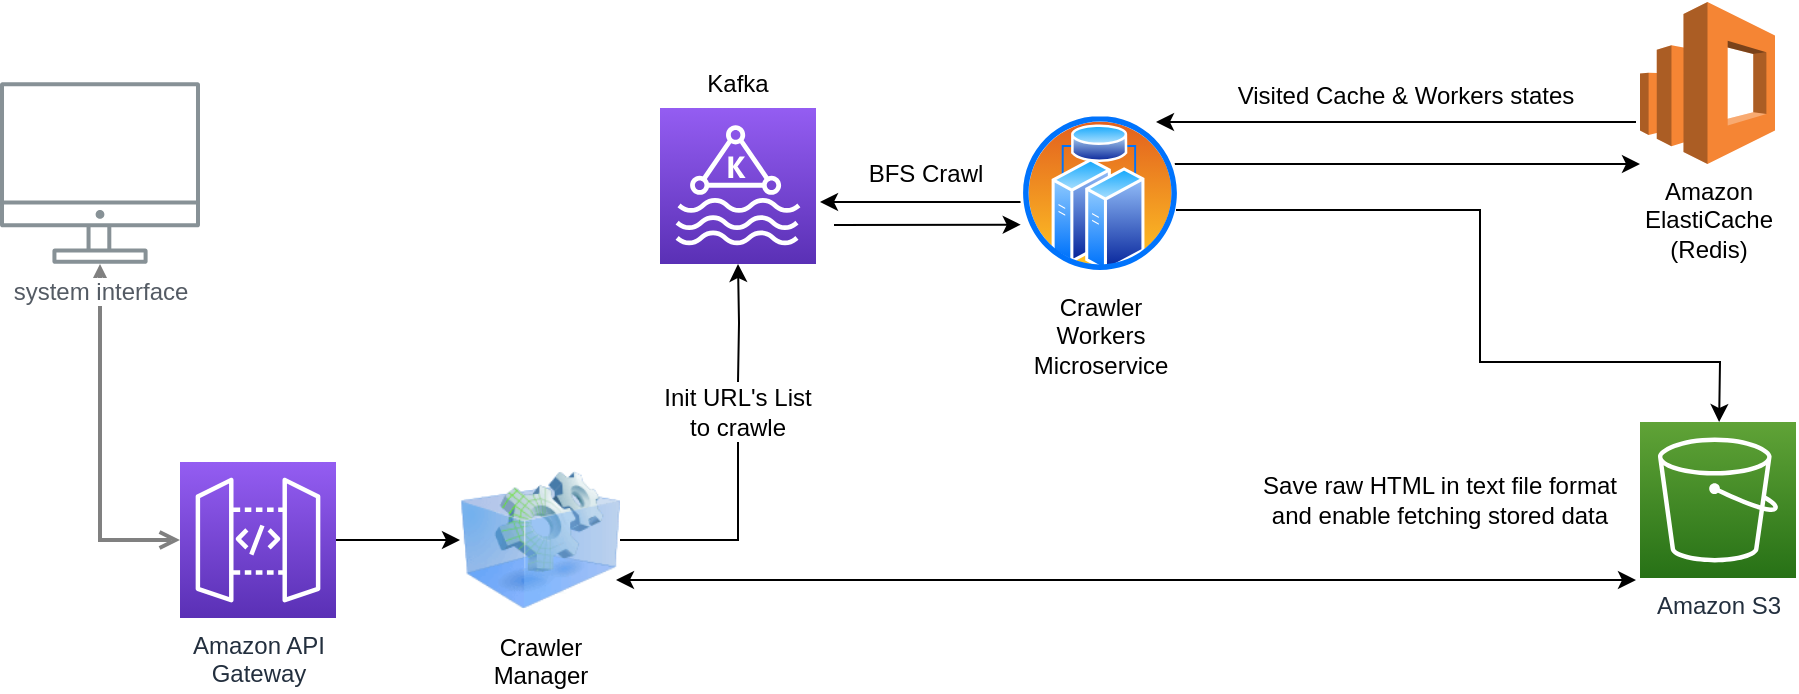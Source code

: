 <mxfile version="21.6.2" type="device">
  <diagram id="Ht1M8jgEwFfnCIfOTk4-" name="Page-1">
    <mxGraphModel dx="1808" dy="680" grid="1" gridSize="10" guides="1" tooltips="1" connect="1" arrows="1" fold="1" page="1" pageScale="1" pageWidth="1169" pageHeight="827" math="0" shadow="0">
      <root>
        <mxCell id="0" />
        <mxCell id="1" parent="0" />
        <mxCell id="UEzPUAAOIrF-is8g5C7q-127" style="edgeStyle=orthogonalEdgeStyle;rounded=0;orthogonalLoop=1;jettySize=auto;html=1;startArrow=open;startFill=0;endArrow=open;endFill=0;strokeWidth=2;strokeColor=#808080;" parent="1" source="UEzPUAAOIrF-is8g5C7q-114" target="UEzPUAAOIrF-is8g5C7q-109" edge="1">
          <mxGeometry relative="1" as="geometry">
            <Array as="points">
              <mxPoint x="110" y="180" />
              <mxPoint x="110" y="180" />
            </Array>
            <mxPoint x="380.285" y="121.5" as="sourcePoint" />
            <mxPoint x="230" y="148" as="targetPoint" />
          </mxGeometry>
        </mxCell>
        <mxCell id="UEzPUAAOIrF-is8g5C7q-109" value="system interface" style="outlineConnect=0;gradientColor=none;fontColor=#545B64;strokeColor=none;fillColor=#879196;dashed=0;verticalLabelPosition=bottom;verticalAlign=top;align=center;html=1;fontSize=12;fontStyle=0;aspect=fixed;shape=mxgraph.aws4.illustration_desktop;pointerEvents=1;labelBackgroundColor=#ffffff;" parent="1" vertex="1">
          <mxGeometry x="60" y="60" width="100" height="91" as="geometry" />
        </mxCell>
        <mxCell id="ILdBkcocvkYsyWNwg7cA-56" value="" style="edgeStyle=orthogonalEdgeStyle;rounded=0;orthogonalLoop=1;jettySize=auto;html=1;" edge="1" parent="1" source="UEzPUAAOIrF-is8g5C7q-114" target="ILdBkcocvkYsyWNwg7cA-19">
          <mxGeometry relative="1" as="geometry" />
        </mxCell>
        <mxCell id="UEzPUAAOIrF-is8g5C7q-114" value="Amazon API&lt;br&gt;Gateway&lt;br&gt;" style="outlineConnect=0;fontColor=#232F3E;gradientColor=#945DF2;gradientDirection=north;fillColor=#5A30B5;strokeColor=#ffffff;dashed=0;verticalLabelPosition=bottom;verticalAlign=top;align=center;html=1;fontSize=12;fontStyle=0;aspect=fixed;shape=mxgraph.aws4.resourceIcon;resIcon=mxgraph.aws4.api_gateway;labelBackgroundColor=#ffffff;" parent="1" vertex="1">
          <mxGeometry x="150" y="250" width="78" height="78" as="geometry" />
        </mxCell>
        <mxCell id="UEzPUAAOIrF-is8g5C7q-116" value="Amazon S3" style="outlineConnect=0;fontColor=#232F3E;gradientColor=#60A337;gradientDirection=north;fillColor=#277116;strokeColor=#ffffff;dashed=0;verticalLabelPosition=bottom;verticalAlign=top;align=center;html=1;fontSize=12;fontStyle=0;aspect=fixed;shape=mxgraph.aws4.resourceIcon;resIcon=mxgraph.aws4.s3;labelBackgroundColor=#ffffff;" parent="1" vertex="1">
          <mxGeometry x="880.0" y="230" width="78" height="78" as="geometry" />
        </mxCell>
        <mxCell id="ILdBkcocvkYsyWNwg7cA-7" value="Amazon&lt;br&gt;ElastiCache&lt;br&gt;(Redis)" style="outlineConnect=0;dashed=0;verticalLabelPosition=bottom;verticalAlign=top;align=center;html=1;shape=mxgraph.aws3.elasticsearch_service;fillColor=#F58534;gradientColor=none;" vertex="1" parent="1">
          <mxGeometry x="880" y="20" width="67.5" height="81" as="geometry" />
        </mxCell>
        <mxCell id="ILdBkcocvkYsyWNwg7cA-18" value="" style="sketch=0;points=[[0,0,0],[0.25,0,0],[0.5,0,0],[0.75,0,0],[1,0,0],[0,1,0],[0.25,1,0],[0.5,1,0],[0.75,1,0],[1,1,0],[0,0.25,0],[0,0.5,0],[0,0.75,0],[1,0.25,0],[1,0.5,0],[1,0.75,0]];outlineConnect=0;fontColor=#232F3E;gradientColor=#945DF2;gradientDirection=north;fillColor=#5A30B5;strokeColor=#ffffff;dashed=0;verticalLabelPosition=bottom;verticalAlign=top;align=center;html=1;fontSize=12;fontStyle=0;aspect=fixed;shape=mxgraph.aws4.resourceIcon;resIcon=mxgraph.aws4.managed_streaming_for_kafka;" vertex="1" parent="1">
          <mxGeometry x="390" y="73" width="78" height="78" as="geometry" />
        </mxCell>
        <mxCell id="ILdBkcocvkYsyWNwg7cA-59" value="" style="edgeStyle=orthogonalEdgeStyle;rounded=0;orthogonalLoop=1;jettySize=auto;html=1;entryX=0.5;entryY=1;entryDx=0;entryDy=0;endArrow=none;endFill=0;" edge="1" parent="1" source="ILdBkcocvkYsyWNwg7cA-19" target="ILdBkcocvkYsyWNwg7cA-23">
          <mxGeometry relative="1" as="geometry">
            <mxPoint x="450" y="289" as="targetPoint" />
          </mxGeometry>
        </mxCell>
        <mxCell id="ILdBkcocvkYsyWNwg7cA-19" value="Crawler&lt;br&gt;Manager" style="image;html=1;image=img/lib/clip_art/computers/Virtual_Application_128x128.png" vertex="1" parent="1">
          <mxGeometry x="290" y="249" width="80" height="80" as="geometry" />
        </mxCell>
        <mxCell id="ILdBkcocvkYsyWNwg7cA-57" value="" style="edgeStyle=orthogonalEdgeStyle;rounded=0;orthogonalLoop=1;jettySize=auto;html=1;" edge="1" parent="1" target="ILdBkcocvkYsyWNwg7cA-18">
          <mxGeometry relative="1" as="geometry">
            <mxPoint x="429" y="210" as="sourcePoint" />
          </mxGeometry>
        </mxCell>
        <mxCell id="ILdBkcocvkYsyWNwg7cA-23" value="Init URL&#39;s List to crawle" style="text;html=1;strokeColor=none;fillColor=none;align=center;verticalAlign=middle;whiteSpace=wrap;rounded=0;" vertex="1" parent="1">
          <mxGeometry x="389" y="210" width="80" height="30" as="geometry" />
        </mxCell>
        <mxCell id="ILdBkcocvkYsyWNwg7cA-26" value="" style="endArrow=classic;startArrow=classic;html=1;rounded=0;entryX=0;entryY=0.5;entryDx=0;entryDy=0;" edge="1" parent="1">
          <mxGeometry width="50" height="50" relative="1" as="geometry">
            <mxPoint x="470" y="120" as="sourcePoint" />
            <mxPoint x="585" y="120" as="targetPoint" />
          </mxGeometry>
        </mxCell>
        <mxCell id="ILdBkcocvkYsyWNwg7cA-27" value="BFS Crawl" style="text;html=1;strokeColor=none;fillColor=none;align=center;verticalAlign=middle;whiteSpace=wrap;rounded=0;" vertex="1" parent="1">
          <mxGeometry x="463" y="90.5" width="120" height="30" as="geometry" />
        </mxCell>
        <mxCell id="ILdBkcocvkYsyWNwg7cA-29" value="Visited Cache &amp;amp; Workers states" style="text;html=1;strokeColor=none;fillColor=none;align=center;verticalAlign=middle;whiteSpace=wrap;rounded=0;" vertex="1" parent="1">
          <mxGeometry x="673" y="52" width="180" height="30" as="geometry" />
        </mxCell>
        <mxCell id="ILdBkcocvkYsyWNwg7cA-49" value="" style="edgeStyle=orthogonalEdgeStyle;rounded=0;orthogonalLoop=1;jettySize=auto;html=1;" edge="1" parent="1" source="ILdBkcocvkYsyWNwg7cA-47" target="ILdBkcocvkYsyWNwg7cA-7">
          <mxGeometry relative="1" as="geometry">
            <mxPoint x="914" y="100" as="targetPoint" />
            <Array as="points">
              <mxPoint x="625" y="100" />
            </Array>
          </mxGeometry>
        </mxCell>
        <mxCell id="ILdBkcocvkYsyWNwg7cA-47" value="Crawler&lt;br&gt;Workers&lt;br&gt;Microservice" style="image;aspect=fixed;perimeter=ellipsePerimeter;html=1;align=center;shadow=0;dashed=0;spacingTop=3;image=img/lib/active_directory/cluster_server.svg;" vertex="1" parent="1">
          <mxGeometry x="570" y="75.5" width="80" height="80" as="geometry" />
        </mxCell>
        <mxCell id="ILdBkcocvkYsyWNwg7cA-54" value="" style="endArrow=classic;startArrow=none;html=1;rounded=0;exitX=0.975;exitY=0.606;exitDx=0;exitDy=0;exitPerimeter=0;startFill=0;" edge="1" parent="1" source="ILdBkcocvkYsyWNwg7cA-47" target="UEzPUAAOIrF-is8g5C7q-116">
          <mxGeometry width="50" height="50" relative="1" as="geometry">
            <mxPoint x="540" y="270" as="sourcePoint" />
            <mxPoint x="1019" y="280" as="targetPoint" />
            <Array as="points">
              <mxPoint x="800" y="124" />
              <mxPoint x="800" y="200" />
              <mxPoint x="920" y="200" />
            </Array>
          </mxGeometry>
        </mxCell>
        <mxCell id="ILdBkcocvkYsyWNwg7cA-55" value="Kafka" style="text;html=1;strokeColor=none;fillColor=none;align=center;verticalAlign=middle;whiteSpace=wrap;rounded=0;" vertex="1" parent="1">
          <mxGeometry x="399" y="45.5" width="60" height="30" as="geometry" />
        </mxCell>
        <mxCell id="ILdBkcocvkYsyWNwg7cA-66" value="" style="endArrow=classic;html=1;rounded=0;entryX=-0.108;entryY=0.698;entryDx=0;entryDy=0;exitX=1;exitY=0.75;exitDx=0;exitDy=0;exitPerimeter=0;entryPerimeter=0;" edge="1" parent="1">
          <mxGeometry width="50" height="50" relative="1" as="geometry">
            <mxPoint x="477" y="131.5" as="sourcePoint" />
            <mxPoint x="570.36" y="131.34" as="targetPoint" />
          </mxGeometry>
        </mxCell>
        <mxCell id="ILdBkcocvkYsyWNwg7cA-67" value="Save raw HTML in text file format&lt;br&gt;and enable fetching stored data" style="text;html=1;strokeColor=none;fillColor=none;align=center;verticalAlign=middle;whiteSpace=wrap;rounded=0;" vertex="1" parent="1">
          <mxGeometry x="650" y="254" width="260" height="30" as="geometry" />
        </mxCell>
        <mxCell id="ILdBkcocvkYsyWNwg7cA-68" value="" style="endArrow=classic;startArrow=classic;html=1;rounded=0;exitX=1;exitY=0.75;exitDx=0;exitDy=0;" edge="1" parent="1">
          <mxGeometry width="50" height="50" relative="1" as="geometry">
            <mxPoint x="368" y="309" as="sourcePoint" />
            <mxPoint x="878" y="309" as="targetPoint" />
          </mxGeometry>
        </mxCell>
        <mxCell id="ILdBkcocvkYsyWNwg7cA-69" value="" style="endArrow=classic;html=1;rounded=0;exitX=0;exitY=0.617;exitDx=0;exitDy=0;exitPerimeter=0;" edge="1" parent="1">
          <mxGeometry width="50" height="50" relative="1" as="geometry">
            <mxPoint x="878" y="79.977" as="sourcePoint" />
            <mxPoint x="638" y="80" as="targetPoint" />
          </mxGeometry>
        </mxCell>
      </root>
    </mxGraphModel>
  </diagram>
</mxfile>
